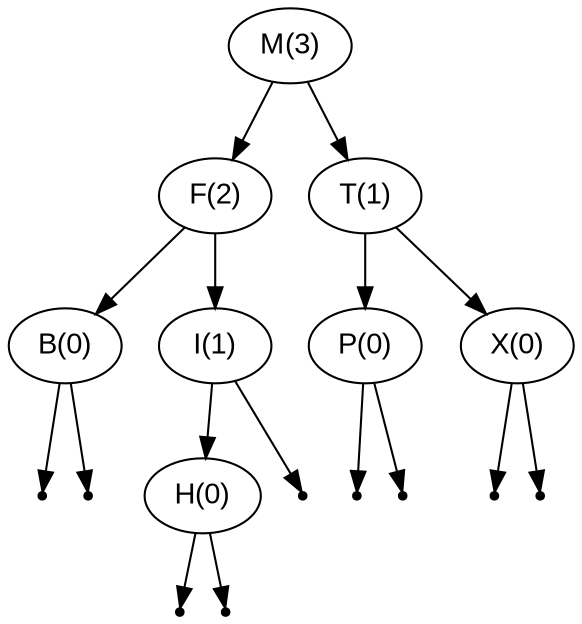 digraph BST {
   node [fontname="Arial"];
   "M(3)" -> "F(2)" ;
   "F(2)" -> "B(0)" ;
   null1 [shape=point];
   "B(0)" -> null1;
   null2 [shape=point];
   "B(0)" -> null2;
   "F(2)" -> "I(1)" ;
   "I(1)" -> "H(0)" ;
   null3 [shape=point];
   "H(0)" -> null3;
   null4 [shape=point];
   "H(0)" -> null4;
   null5 [shape=point];
   "I(1)" -> null5;
   "M(3)" -> "T(1)" ;
   "T(1)" -> "P(0)" ;
   null6 [shape=point];
   "P(0)" -> null6;
   null7 [shape=point];
   "P(0)" -> null7;
   "T(1)" -> "X(0)" ;
   null8 [shape=point];
   "X(0)" -> null8;
   null9 [shape=point];
   "X(0)" -> null9;
}
